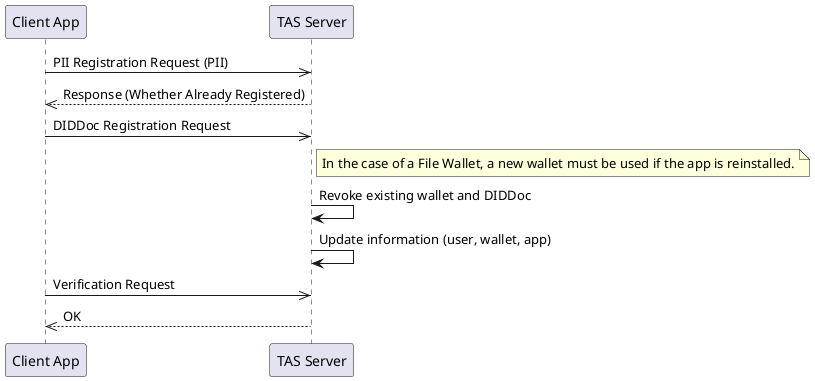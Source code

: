 @startuml
participant app as "Client App"
participant tas as "TAS Server"

app ->> tas : PII Registration Request (PII)
tas -->> app : Response (Whether Already Registered)

app ->> tas : DIDDoc Registration Request

note right of tas : In the case of a File Wallet, a new wallet must be used if the app is reinstalled.

tas -> tas : Revoke existing wallet and DIDDoc
tas -> tas : Update information (user, wallet, app)


app ->> tas : Verification Request
tas -->> app : OK
@enduml